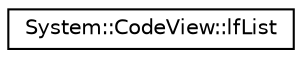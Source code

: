 digraph G
{
  edge [fontname="Helvetica",fontsize="10",labelfontname="Helvetica",labelfontsize="10"];
  node [fontname="Helvetica",fontsize="10",shape=record];
  rankdir="LR";
  Node1 [label="System::CodeView::lfList",height=0.2,width=0.4,color="black", fillcolor="white", style="filled",URL="$struct_system_1_1_code_view_1_1lf_list.html"];
}
